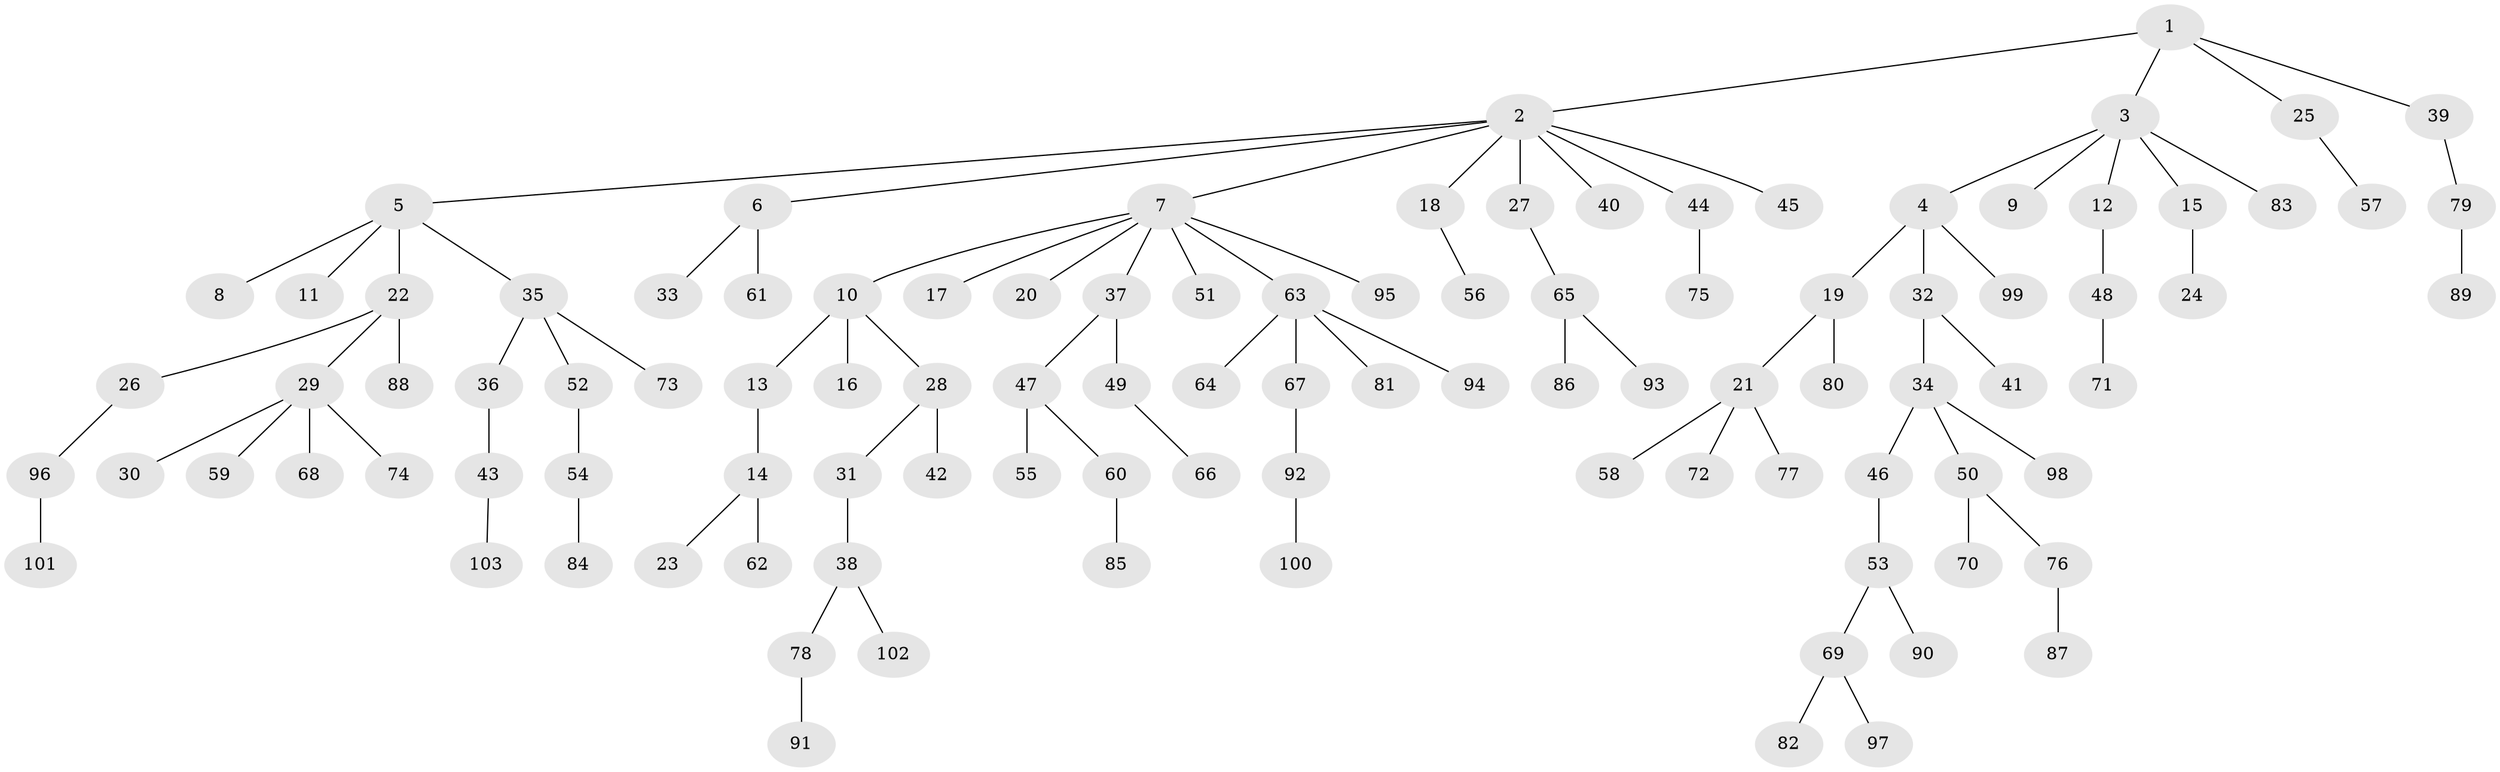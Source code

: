 // Generated by graph-tools (version 1.1) at 2025/36/03/09/25 02:36:34]
// undirected, 103 vertices, 102 edges
graph export_dot {
graph [start="1"]
  node [color=gray90,style=filled];
  1;
  2;
  3;
  4;
  5;
  6;
  7;
  8;
  9;
  10;
  11;
  12;
  13;
  14;
  15;
  16;
  17;
  18;
  19;
  20;
  21;
  22;
  23;
  24;
  25;
  26;
  27;
  28;
  29;
  30;
  31;
  32;
  33;
  34;
  35;
  36;
  37;
  38;
  39;
  40;
  41;
  42;
  43;
  44;
  45;
  46;
  47;
  48;
  49;
  50;
  51;
  52;
  53;
  54;
  55;
  56;
  57;
  58;
  59;
  60;
  61;
  62;
  63;
  64;
  65;
  66;
  67;
  68;
  69;
  70;
  71;
  72;
  73;
  74;
  75;
  76;
  77;
  78;
  79;
  80;
  81;
  82;
  83;
  84;
  85;
  86;
  87;
  88;
  89;
  90;
  91;
  92;
  93;
  94;
  95;
  96;
  97;
  98;
  99;
  100;
  101;
  102;
  103;
  1 -- 2;
  1 -- 3;
  1 -- 25;
  1 -- 39;
  2 -- 5;
  2 -- 6;
  2 -- 7;
  2 -- 18;
  2 -- 27;
  2 -- 40;
  2 -- 44;
  2 -- 45;
  3 -- 4;
  3 -- 9;
  3 -- 12;
  3 -- 15;
  3 -- 83;
  4 -- 19;
  4 -- 32;
  4 -- 99;
  5 -- 8;
  5 -- 11;
  5 -- 22;
  5 -- 35;
  6 -- 33;
  6 -- 61;
  7 -- 10;
  7 -- 17;
  7 -- 20;
  7 -- 37;
  7 -- 51;
  7 -- 63;
  7 -- 95;
  10 -- 13;
  10 -- 16;
  10 -- 28;
  12 -- 48;
  13 -- 14;
  14 -- 23;
  14 -- 62;
  15 -- 24;
  18 -- 56;
  19 -- 21;
  19 -- 80;
  21 -- 58;
  21 -- 72;
  21 -- 77;
  22 -- 26;
  22 -- 29;
  22 -- 88;
  25 -- 57;
  26 -- 96;
  27 -- 65;
  28 -- 31;
  28 -- 42;
  29 -- 30;
  29 -- 59;
  29 -- 68;
  29 -- 74;
  31 -- 38;
  32 -- 34;
  32 -- 41;
  34 -- 46;
  34 -- 50;
  34 -- 98;
  35 -- 36;
  35 -- 52;
  35 -- 73;
  36 -- 43;
  37 -- 47;
  37 -- 49;
  38 -- 78;
  38 -- 102;
  39 -- 79;
  43 -- 103;
  44 -- 75;
  46 -- 53;
  47 -- 55;
  47 -- 60;
  48 -- 71;
  49 -- 66;
  50 -- 70;
  50 -- 76;
  52 -- 54;
  53 -- 69;
  53 -- 90;
  54 -- 84;
  60 -- 85;
  63 -- 64;
  63 -- 67;
  63 -- 81;
  63 -- 94;
  65 -- 86;
  65 -- 93;
  67 -- 92;
  69 -- 82;
  69 -- 97;
  76 -- 87;
  78 -- 91;
  79 -- 89;
  92 -- 100;
  96 -- 101;
}
